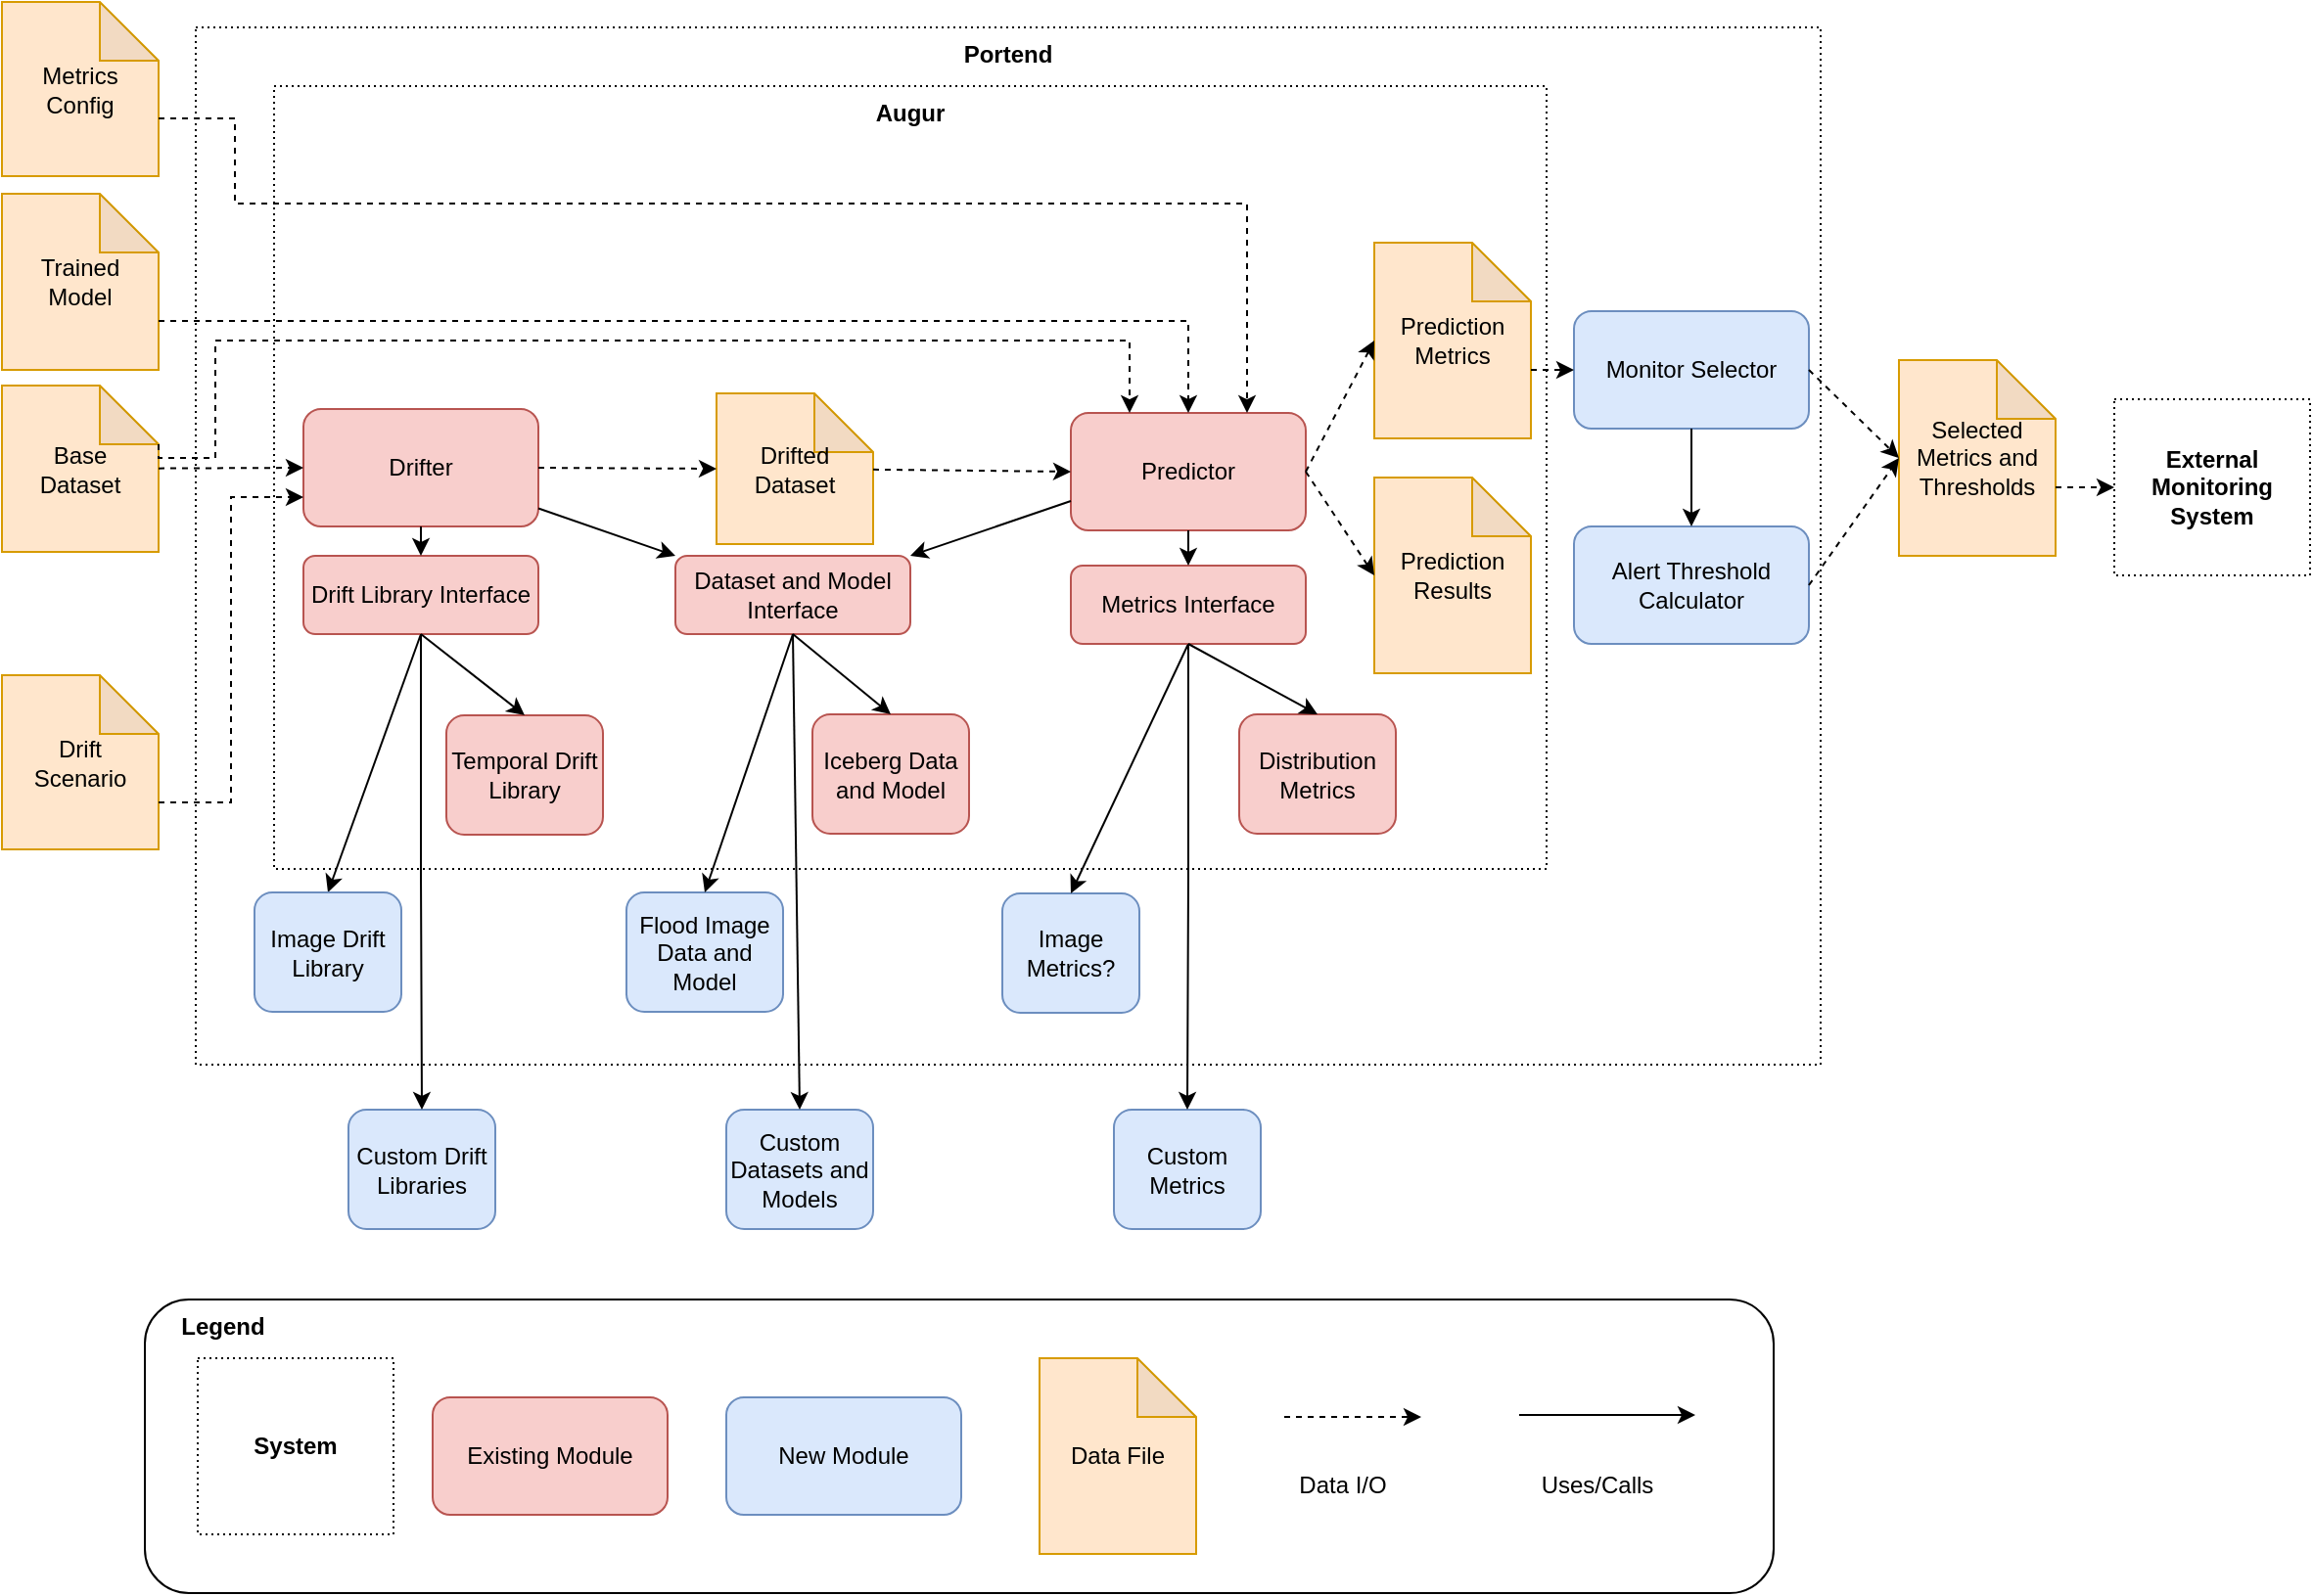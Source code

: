 <mxfile version="20.8.0" type="device"><diagram id="exm_KeWnJBLM7wuJUHdS" name="Page-1"><mxGraphModel dx="1713" dy="1069" grid="1" gridSize="10" guides="1" tooltips="1" connect="1" arrows="1" fold="1" page="1" pageScale="1" pageWidth="1100" pageHeight="850" math="0" shadow="0"><root><mxCell id="0"/><mxCell id="1" parent="0"/><mxCell id="MmDlnluTM8IaQvdg4vJ3-39" value="&lt;b&gt;&amp;nbsp; &amp;nbsp; &amp;nbsp;Legend&lt;/b&gt;" style="rounded=1;whiteSpace=wrap;html=1;align=left;verticalAlign=top;" parent="1" vertex="1"><mxGeometry x="134" y="670" width="832" height="150" as="geometry"/></mxCell><mxCell id="MmDlnluTM8IaQvdg4vJ3-23" value="&lt;b&gt;Portend&lt;/b&gt;" style="rounded=0;whiteSpace=wrap;html=1;align=center;verticalAlign=top;dashed=1;dashPattern=1 2;" parent="1" vertex="1"><mxGeometry x="160" y="20" width="830" height="530" as="geometry"/></mxCell><mxCell id="MmDlnluTM8IaQvdg4vJ3-14" value="&lt;b&gt;Augur&lt;/b&gt;" style="rounded=0;whiteSpace=wrap;html=1;align=center;verticalAlign=top;dashed=1;dashPattern=1 2;" parent="1" vertex="1"><mxGeometry x="200" y="50" width="650" height="400" as="geometry"/></mxCell><mxCell id="MmDlnluTM8IaQvdg4vJ3-1" value="Drifter" style="rounded=1;whiteSpace=wrap;html=1;fillColor=#f8cecc;strokeColor=#b85450;" parent="1" vertex="1"><mxGeometry x="215" y="215" width="120" height="60" as="geometry"/></mxCell><mxCell id="MmDlnluTM8IaQvdg4vJ3-2" value="Base &lt;br&gt;Dataset" style="shape=note;whiteSpace=wrap;html=1;backgroundOutline=1;darkOpacity=0.05;fillColor=#ffe6cc;strokeColor=#d79b00;" parent="1" vertex="1"><mxGeometry x="61" y="203" width="80" height="85" as="geometry"/></mxCell><mxCell id="MmDlnluTM8IaQvdg4vJ3-3" value="Drifted&lt;br&gt;Dataset" style="shape=note;whiteSpace=wrap;html=1;backgroundOutline=1;darkOpacity=0.05;fillColor=#ffe6cc;strokeColor=#d79b00;" parent="1" vertex="1"><mxGeometry x="426" y="207" width="80" height="77" as="geometry"/></mxCell><mxCell id="MmDlnluTM8IaQvdg4vJ3-4" value="Predictor" style="rounded=1;whiteSpace=wrap;html=1;fillColor=#f8cecc;strokeColor=#b85450;" parent="1" vertex="1"><mxGeometry x="607" y="217" width="120" height="60" as="geometry"/></mxCell><mxCell id="MmDlnluTM8IaQvdg4vJ3-5" value="Trained&lt;br&gt;Model" style="shape=note;whiteSpace=wrap;html=1;backgroundOutline=1;darkOpacity=0.05;fillColor=#ffe6cc;strokeColor=#d79b00;" parent="1" vertex="1"><mxGeometry x="61" y="105" width="80" height="90" as="geometry"/></mxCell><mxCell id="MmDlnluTM8IaQvdg4vJ3-6" value="" style="endArrow=classic;html=1;rounded=0;entryX=0;entryY=0.5;entryDx=0;entryDy=0;dashed=1;" parent="1" source="MmDlnluTM8IaQvdg4vJ3-2" target="MmDlnluTM8IaQvdg4vJ3-1" edge="1"><mxGeometry width="50" height="50" relative="1" as="geometry"><mxPoint x="180" y="310" as="sourcePoint"/><mxPoint x="320" y="450" as="targetPoint"/></mxGeometry></mxCell><mxCell id="MmDlnluTM8IaQvdg4vJ3-7" value="" style="endArrow=classic;html=1;rounded=0;entryX=0;entryY=0.5;entryDx=0;entryDy=0;exitX=1;exitY=0.5;exitDx=0;exitDy=0;entryPerimeter=0;dashed=1;" parent="1" source="MmDlnluTM8IaQvdg4vJ3-1" target="MmDlnluTM8IaQvdg4vJ3-3" edge="1"><mxGeometry width="50" height="50" relative="1" as="geometry"><mxPoint x="140" y="270" as="sourcePoint"/><mxPoint x="180" y="270" as="targetPoint"/></mxGeometry></mxCell><mxCell id="MmDlnluTM8IaQvdg4vJ3-8" value="" style="endArrow=classic;html=1;rounded=0;entryX=0;entryY=0.5;entryDx=0;entryDy=0;dashed=1;" parent="1" source="MmDlnluTM8IaQvdg4vJ3-3" target="MmDlnluTM8IaQvdg4vJ3-4" edge="1"><mxGeometry width="50" height="50" relative="1" as="geometry"><mxPoint x="537" y="247" as="sourcePoint"/><mxPoint x="280" y="280" as="targetPoint"/></mxGeometry></mxCell><mxCell id="MmDlnluTM8IaQvdg4vJ3-9" value="" style="endArrow=classic;html=1;rounded=0;entryX=0.5;entryY=0;entryDx=0;entryDy=0;exitX=0;exitY=0;exitDx=80;exitDy=65;exitPerimeter=0;dashed=1;edgeStyle=orthogonalEdgeStyle;" parent="1" source="MmDlnluTM8IaQvdg4vJ3-5" target="MmDlnluTM8IaQvdg4vJ3-4" edge="1"><mxGeometry width="50" height="50" relative="1" as="geometry"><mxPoint x="425" y="272" as="sourcePoint"/><mxPoint x="485" y="272" as="targetPoint"/></mxGeometry></mxCell><mxCell id="MmDlnluTM8IaQvdg4vJ3-10" value="Prediction&lt;br&gt;Metrics" style="shape=note;whiteSpace=wrap;html=1;backgroundOutline=1;darkOpacity=0.05;fillColor=#ffe6cc;strokeColor=#d79b00;" parent="1" vertex="1"><mxGeometry x="762" y="130" width="80" height="100" as="geometry"/></mxCell><mxCell id="MmDlnluTM8IaQvdg4vJ3-11" value="Prediction&lt;br&gt;Results" style="shape=note;whiteSpace=wrap;html=1;backgroundOutline=1;darkOpacity=0.05;fillColor=#ffe6cc;strokeColor=#d79b00;" parent="1" vertex="1"><mxGeometry x="762" y="250" width="80" height="100" as="geometry"/></mxCell><mxCell id="MmDlnluTM8IaQvdg4vJ3-12" value="" style="endArrow=classic;html=1;rounded=0;entryX=0;entryY=0.5;entryDx=0;entryDy=0;exitX=1;exitY=0.5;exitDx=0;exitDy=0;entryPerimeter=0;dashed=1;" parent="1" source="MmDlnluTM8IaQvdg4vJ3-4" target="MmDlnluTM8IaQvdg4vJ3-10" edge="1"><mxGeometry width="50" height="50" relative="1" as="geometry"><mxPoint x="542" y="257" as="sourcePoint"/><mxPoint x="597" y="257" as="targetPoint"/></mxGeometry></mxCell><mxCell id="MmDlnluTM8IaQvdg4vJ3-13" value="" style="endArrow=classic;html=1;rounded=0;entryX=0;entryY=0.5;entryDx=0;entryDy=0;entryPerimeter=0;exitX=1;exitY=0.5;exitDx=0;exitDy=0;dashed=1;" parent="1" source="MmDlnluTM8IaQvdg4vJ3-4" target="MmDlnluTM8IaQvdg4vJ3-11" edge="1"><mxGeometry width="50" height="50" relative="1" as="geometry"><mxPoint x="712" y="240" as="sourcePoint"/><mxPoint x="772" y="170" as="targetPoint"/></mxGeometry></mxCell><mxCell id="MmDlnluTM8IaQvdg4vJ3-16" value="" style="endArrow=classic;html=1;rounded=0;exitX=0.5;exitY=1;exitDx=0;exitDy=0;entryX=0.5;entryY=0;entryDx=0;entryDy=0;" parent="1" source="2GEd9ttBmeqGqV7IH1ND-4" target="uZnN0fV7LZ8tmYfWSN4I-1" edge="1"><mxGeometry width="50" height="50" relative="1" as="geometry"><mxPoint x="490" y="460" as="sourcePoint"/><mxPoint x="275" y="390" as="targetPoint"/></mxGeometry></mxCell><mxCell id="MmDlnluTM8IaQvdg4vJ3-17" value="Monitor Selector" style="rounded=1;whiteSpace=wrap;html=1;fillColor=#dae8fc;strokeColor=#6c8ebf;" parent="1" vertex="1"><mxGeometry x="864" y="165" width="120" height="60" as="geometry"/></mxCell><mxCell id="MmDlnluTM8IaQvdg4vJ3-18" value="Alert Threshold Calculator" style="rounded=1;whiteSpace=wrap;html=1;fillColor=#dae8fc;strokeColor=#6c8ebf;" parent="1" vertex="1"><mxGeometry x="864" y="275" width="120" height="60" as="geometry"/></mxCell><mxCell id="MmDlnluTM8IaQvdg4vJ3-19" value="" style="endArrow=classic;html=1;rounded=0;entryX=0;entryY=0.5;entryDx=0;entryDy=0;dashed=1;exitX=0;exitY=0;exitDx=80;exitDy=65;exitPerimeter=0;" parent="1" source="MmDlnluTM8IaQvdg4vJ3-10" target="MmDlnluTM8IaQvdg4vJ3-17" edge="1"><mxGeometry width="50" height="50" relative="1" as="geometry"><mxPoint x="627" y="257" as="sourcePoint"/><mxPoint x="682" y="310" as="targetPoint"/></mxGeometry></mxCell><mxCell id="MmDlnluTM8IaQvdg4vJ3-20" value="Selected&lt;br&gt;Metrics and Thresholds" style="shape=note;whiteSpace=wrap;html=1;backgroundOutline=1;darkOpacity=0.05;fillColor=#ffe6cc;strokeColor=#d79b00;" parent="1" vertex="1"><mxGeometry x="1030" y="190" width="80" height="100" as="geometry"/></mxCell><mxCell id="MmDlnluTM8IaQvdg4vJ3-21" value="" style="endArrow=classic;html=1;rounded=0;entryX=0;entryY=0.5;entryDx=0;entryDy=0;exitX=1;exitY=0.5;exitDx=0;exitDy=0;dashed=1;entryPerimeter=0;" parent="1" source="MmDlnluTM8IaQvdg4vJ3-17" target="MmDlnluTM8IaQvdg4vJ3-20" edge="1"><mxGeometry width="50" height="50" relative="1" as="geometry"><mxPoint x="798" y="325" as="sourcePoint"/><mxPoint x="860" y="325" as="targetPoint"/></mxGeometry></mxCell><mxCell id="MmDlnluTM8IaQvdg4vJ3-22" value="" style="endArrow=classic;html=1;rounded=0;entryX=0;entryY=0.5;entryDx=0;entryDy=0;dashed=1;exitX=1;exitY=0.5;exitDx=0;exitDy=0;entryPerimeter=0;" parent="1" source="MmDlnluTM8IaQvdg4vJ3-18" target="MmDlnluTM8IaQvdg4vJ3-20" edge="1"><mxGeometry width="50" height="50" relative="1" as="geometry"><mxPoint x="798" y="205" as="sourcePoint"/><mxPoint x="860" y="205" as="targetPoint"/></mxGeometry></mxCell><mxCell id="MmDlnluTM8IaQvdg4vJ3-25" value="Drift &lt;br&gt;Scenario" style="shape=note;whiteSpace=wrap;html=1;backgroundOutline=1;darkOpacity=0.05;fillColor=#ffe6cc;strokeColor=#d79b00;" parent="1" vertex="1"><mxGeometry x="61" y="351" width="80" height="89" as="geometry"/></mxCell><mxCell id="MmDlnluTM8IaQvdg4vJ3-26" value="" style="endArrow=classic;html=1;rounded=0;entryX=0;entryY=0.75;entryDx=0;entryDy=0;dashed=1;exitX=0;exitY=0;exitDx=80;exitDy=65;exitPerimeter=0;edgeStyle=orthogonalEdgeStyle;" parent="1" source="MmDlnluTM8IaQvdg4vJ3-25" target="MmDlnluTM8IaQvdg4vJ3-1" edge="1"><mxGeometry width="50" height="50" relative="1" as="geometry"><mxPoint x="198" y="255" as="sourcePoint"/><mxPoint x="215" y="420.5" as="targetPoint"/></mxGeometry></mxCell><mxCell id="MmDlnluTM8IaQvdg4vJ3-27" value="&lt;b&gt;External Monitoring System&lt;/b&gt;" style="rounded=0;whiteSpace=wrap;html=1;align=center;verticalAlign=middle;dashed=1;dashPattern=1 2;" parent="1" vertex="1"><mxGeometry x="1140" y="210" width="100" height="90" as="geometry"/></mxCell><mxCell id="MmDlnluTM8IaQvdg4vJ3-28" value="" style="endArrow=classic;html=1;rounded=0;entryX=0.5;entryY=0;entryDx=0;entryDy=0;exitX=0.5;exitY=1;exitDx=0;exitDy=0;" parent="1" source="MmDlnluTM8IaQvdg4vJ3-17" target="MmDlnluTM8IaQvdg4vJ3-18" edge="1"><mxGeometry width="50" height="50" relative="1" as="geometry"><mxPoint x="890" y="-100" as="sourcePoint"/><mxPoint x="940" y="-150" as="targetPoint"/></mxGeometry></mxCell><mxCell id="MmDlnluTM8IaQvdg4vJ3-29" value="" style="endArrow=classic;html=1;rounded=0;entryX=0;entryY=0.5;entryDx=0;entryDy=0;exitX=0;exitY=0;exitDx=80;exitDy=65;dashed=1;exitPerimeter=0;" parent="1" source="MmDlnluTM8IaQvdg4vJ3-20" target="MmDlnluTM8IaQvdg4vJ3-27" edge="1"><mxGeometry width="50" height="50" relative="1" as="geometry"><mxPoint x="914" y="205" as="sourcePoint"/><mxPoint x="960" y="250" as="targetPoint"/></mxGeometry></mxCell><mxCell id="MmDlnluTM8IaQvdg4vJ3-30" value="Existing Module" style="rounded=1;whiteSpace=wrap;html=1;fillColor=#f8cecc;strokeColor=#b85450;" parent="1" vertex="1"><mxGeometry x="281" y="720" width="120" height="60" as="geometry"/></mxCell><mxCell id="MmDlnluTM8IaQvdg4vJ3-31" value="New Module" style="rounded=1;whiteSpace=wrap;html=1;fillColor=#dae8fc;strokeColor=#6c8ebf;" parent="1" vertex="1"><mxGeometry x="431" y="720" width="120" height="60" as="geometry"/></mxCell><mxCell id="MmDlnluTM8IaQvdg4vJ3-32" value="Data File" style="shape=note;whiteSpace=wrap;html=1;backgroundOutline=1;darkOpacity=0.05;fillColor=#ffe6cc;strokeColor=#d79b00;" parent="1" vertex="1"><mxGeometry x="591" y="700" width="80" height="100" as="geometry"/></mxCell><mxCell id="MmDlnluTM8IaQvdg4vJ3-33" value="&lt;b&gt;System&lt;/b&gt;" style="rounded=0;whiteSpace=wrap;html=1;align=center;verticalAlign=middle;dashed=1;dashPattern=1 2;" parent="1" vertex="1"><mxGeometry x="161" y="700" width="100" height="90" as="geometry"/></mxCell><mxCell id="MmDlnluTM8IaQvdg4vJ3-34" value="" style="endArrow=classic;html=1;rounded=0;dashed=1;" parent="1" edge="1"><mxGeometry width="50" height="50" relative="1" as="geometry"><mxPoint x="716" y="730" as="sourcePoint"/><mxPoint x="786" y="730" as="targetPoint"/></mxGeometry></mxCell><mxCell id="MmDlnluTM8IaQvdg4vJ3-35" value="Data I/O" style="text;html=1;strokeColor=none;fillColor=none;align=center;verticalAlign=middle;whiteSpace=wrap;rounded=0;dashed=1;dashPattern=1 2;" parent="1" vertex="1"><mxGeometry x="716" y="750" width="60" height="30" as="geometry"/></mxCell><mxCell id="MmDlnluTM8IaQvdg4vJ3-36" value="" style="endArrow=classic;html=1;rounded=0;exitX=0.5;exitY=1;exitDx=0;exitDy=0;" parent="1" edge="1"><mxGeometry width="50" height="50" relative="1" as="geometry"><mxPoint x="836" y="729" as="sourcePoint"/><mxPoint x="926" y="729" as="targetPoint"/></mxGeometry></mxCell><mxCell id="MmDlnluTM8IaQvdg4vJ3-37" value="Uses/Calls" style="text;html=1;strokeColor=none;fillColor=none;align=center;verticalAlign=middle;whiteSpace=wrap;rounded=0;dashed=1;dashPattern=1 2;" parent="1" vertex="1"><mxGeometry x="846" y="750" width="60" height="30" as="geometry"/></mxCell><mxCell id="uZnN0fV7LZ8tmYfWSN4I-1" value="Image Drift Library" style="rounded=1;whiteSpace=wrap;html=1;fillColor=#dae8fc;strokeColor=#6c8ebf;" parent="1" vertex="1"><mxGeometry x="190" y="462" width="75" height="61" as="geometry"/></mxCell><mxCell id="uZnN0fV7LZ8tmYfWSN4I-2" value="Image Metrics?" style="rounded=1;whiteSpace=wrap;html=1;fillColor=#dae8fc;strokeColor=#6c8ebf;" parent="1" vertex="1"><mxGeometry x="572" y="462.5" width="70" height="61" as="geometry"/></mxCell><mxCell id="uZnN0fV7LZ8tmYfWSN4I-3" value="" style="endArrow=classic;html=1;rounded=0;entryX=0.5;entryY=0;entryDx=0;entryDy=0;exitX=0.5;exitY=1;exitDx=0;exitDy=0;" parent="1" source="2GEd9ttBmeqGqV7IH1ND-10" target="uZnN0fV7LZ8tmYfWSN4I-2" edge="1"><mxGeometry width="50" height="50" relative="1" as="geometry"><mxPoint x="667" y="330" as="sourcePoint"/><mxPoint x="417" y="400" as="targetPoint"/></mxGeometry></mxCell><mxCell id="2GEd9ttBmeqGqV7IH1ND-2" value="Temporal Drift Library" style="rounded=1;whiteSpace=wrap;html=1;fillColor=#f8cecc;strokeColor=#b85450;" vertex="1" parent="1"><mxGeometry x="288" y="371.5" width="80" height="61" as="geometry"/></mxCell><mxCell id="2GEd9ttBmeqGqV7IH1ND-4" value="Drift Library Interface" style="rounded=1;whiteSpace=wrap;html=1;fillColor=#f8cecc;strokeColor=#b85450;" vertex="1" parent="1"><mxGeometry x="215" y="290" width="120" height="40" as="geometry"/></mxCell><mxCell id="2GEd9ttBmeqGqV7IH1ND-5" value="" style="endArrow=classic;html=1;rounded=0;exitX=0.5;exitY=1;exitDx=0;exitDy=0;entryX=0.5;entryY=0;entryDx=0;entryDy=0;" edge="1" parent="1" source="2GEd9ttBmeqGqV7IH1ND-4" target="2GEd9ttBmeqGqV7IH1ND-2"><mxGeometry width="50" height="50" relative="1" as="geometry"><mxPoint x="285" y="360" as="sourcePoint"/><mxPoint x="242.5" y="400" as="targetPoint"/></mxGeometry></mxCell><mxCell id="2GEd9ttBmeqGqV7IH1ND-6" value="" style="endArrow=classic;html=1;rounded=0;exitX=0.5;exitY=1;exitDx=0;exitDy=0;entryX=0.5;entryY=0;entryDx=0;entryDy=0;" edge="1" parent="1" source="MmDlnluTM8IaQvdg4vJ3-1" target="2GEd9ttBmeqGqV7IH1ND-4"><mxGeometry width="50" height="50" relative="1" as="geometry"><mxPoint x="285" y="360" as="sourcePoint"/><mxPoint x="346" y="400.5" as="targetPoint"/></mxGeometry></mxCell><mxCell id="2GEd9ttBmeqGqV7IH1ND-7" value="Custom Drift Libraries" style="rounded=1;whiteSpace=wrap;html=1;fillColor=#dae8fc;strokeColor=#6c8ebf;" vertex="1" parent="1"><mxGeometry x="238" y="573" width="75" height="61" as="geometry"/></mxCell><mxCell id="2GEd9ttBmeqGqV7IH1ND-8" value="" style="endArrow=classic;html=1;rounded=0;exitX=0.5;exitY=1;exitDx=0;exitDy=0;entryX=0.5;entryY=0;entryDx=0;entryDy=0;edgeStyle=orthogonalEdgeStyle;" edge="1" parent="1" source="2GEd9ttBmeqGqV7IH1ND-4" target="2GEd9ttBmeqGqV7IH1ND-7"><mxGeometry width="50" height="50" relative="1" as="geometry"><mxPoint x="545" y="287" as="sourcePoint"/><mxPoint x="545" y="400" as="targetPoint"/></mxGeometry></mxCell><mxCell id="2GEd9ttBmeqGqV7IH1ND-10" value="Metrics Interface" style="rounded=1;whiteSpace=wrap;html=1;fillColor=#f8cecc;strokeColor=#b85450;" vertex="1" parent="1"><mxGeometry x="607" y="295" width="120" height="40" as="geometry"/></mxCell><mxCell id="2GEd9ttBmeqGqV7IH1ND-11" value="" style="endArrow=classic;html=1;rounded=0;exitX=0.5;exitY=1;exitDx=0;exitDy=0;entryX=0.5;entryY=0;entryDx=0;entryDy=0;" edge="1" parent="1" source="MmDlnluTM8IaQvdg4vJ3-4" target="2GEd9ttBmeqGqV7IH1ND-10"><mxGeometry width="50" height="50" relative="1" as="geometry"><mxPoint x="677" y="340" as="sourcePoint"/><mxPoint x="667" y="300" as="targetPoint"/></mxGeometry></mxCell><mxCell id="2GEd9ttBmeqGqV7IH1ND-12" value="Distribution Metrics" style="rounded=1;whiteSpace=wrap;html=1;fillColor=#f8cecc;strokeColor=#b85450;" vertex="1" parent="1"><mxGeometry x="693" y="371" width="80" height="61" as="geometry"/></mxCell><mxCell id="2GEd9ttBmeqGqV7IH1ND-13" value="Custom Metrics" style="rounded=1;whiteSpace=wrap;html=1;fillColor=#dae8fc;strokeColor=#6c8ebf;" vertex="1" parent="1"><mxGeometry x="629" y="573" width="75" height="61" as="geometry"/></mxCell><mxCell id="2GEd9ttBmeqGqV7IH1ND-14" value="" style="endArrow=classic;html=1;rounded=0;exitX=0.5;exitY=1;exitDx=0;exitDy=0;entryX=0.5;entryY=0;entryDx=0;entryDy=0;edgeStyle=orthogonalEdgeStyle;" edge="1" parent="1" source="2GEd9ttBmeqGqV7IH1ND-10" target="2GEd9ttBmeqGqV7IH1ND-13"><mxGeometry width="50" height="50" relative="1" as="geometry"><mxPoint x="417" y="340" as="sourcePoint"/><mxPoint x="667.5" y="492" as="targetPoint"/></mxGeometry></mxCell><mxCell id="2GEd9ttBmeqGqV7IH1ND-15" value="" style="endArrow=classic;html=1;rounded=0;entryX=0.5;entryY=0;entryDx=0;entryDy=0;exitX=0.5;exitY=1;exitDx=0;exitDy=0;" edge="1" parent="1" source="2GEd9ttBmeqGqV7IH1ND-10" target="2GEd9ttBmeqGqV7IH1ND-12"><mxGeometry width="50" height="50" relative="1" as="geometry"><mxPoint x="677" y="340" as="sourcePoint"/><mxPoint x="647" y="400.5" as="targetPoint"/></mxGeometry></mxCell><mxCell id="2GEd9ttBmeqGqV7IH1ND-16" value="" style="endArrow=classic;html=1;rounded=0;entryX=0.25;entryY=0;entryDx=0;entryDy=0;dashed=1;exitX=0;exitY=0;exitDx=80;exitDy=30;exitPerimeter=0;edgeStyle=orthogonalEdgeStyle;" edge="1" parent="1" source="MmDlnluTM8IaQvdg4vJ3-2" target="MmDlnluTM8IaQvdg4vJ3-4"><mxGeometry width="50" height="50" relative="1" as="geometry"><mxPoint x="151" y="255" as="sourcePoint"/><mxPoint x="225" y="255" as="targetPoint"/><Array as="points"><mxPoint x="141" y="240"/><mxPoint x="170" y="240"/><mxPoint x="170" y="180"/><mxPoint x="637" y="180"/></Array></mxGeometry></mxCell><mxCell id="2GEd9ttBmeqGqV7IH1ND-17" value="Metrics &lt;br&gt;Config" style="shape=note;whiteSpace=wrap;html=1;backgroundOutline=1;darkOpacity=0.05;fillColor=#ffe6cc;strokeColor=#d79b00;" vertex="1" parent="1"><mxGeometry x="61" y="7" width="80" height="89" as="geometry"/></mxCell><mxCell id="2GEd9ttBmeqGqV7IH1ND-18" value="" style="endArrow=classic;html=1;rounded=0;exitX=0;exitY=0;exitDx=80;exitDy=59.5;exitPerimeter=0;dashed=1;edgeStyle=orthogonalEdgeStyle;entryX=0.75;entryY=0;entryDx=0;entryDy=0;" edge="1" parent="1" source="2GEd9ttBmeqGqV7IH1ND-17" target="MmDlnluTM8IaQvdg4vJ3-4"><mxGeometry width="50" height="50" relative="1" as="geometry"><mxPoint x="151" y="180" as="sourcePoint"/><mxPoint x="545" y="227" as="targetPoint"/><Array as="points"><mxPoint x="180" y="66"/><mxPoint x="180" y="110"/><mxPoint x="697" y="110"/></Array></mxGeometry></mxCell><mxCell id="2GEd9ttBmeqGqV7IH1ND-19" value="Dataset and Model Interface" style="rounded=1;whiteSpace=wrap;html=1;fillColor=#f8cecc;strokeColor=#b85450;" vertex="1" parent="1"><mxGeometry x="405" y="290" width="120" height="40" as="geometry"/></mxCell><mxCell id="2GEd9ttBmeqGqV7IH1ND-20" value="" style="endArrow=classic;html=1;rounded=0;entryX=0;entryY=0;entryDx=0;entryDy=0;" edge="1" parent="1" source="MmDlnluTM8IaQvdg4vJ3-1" target="2GEd9ttBmeqGqV7IH1ND-19"><mxGeometry width="50" height="50" relative="1" as="geometry"><mxPoint x="285" y="340.0" as="sourcePoint"/><mxPoint x="390" y="300" as="targetPoint"/></mxGeometry></mxCell><mxCell id="2GEd9ttBmeqGqV7IH1ND-21" value="" style="endArrow=classic;html=1;rounded=0;exitX=0;exitY=0.75;exitDx=0;exitDy=0;entryX=1;entryY=0;entryDx=0;entryDy=0;" edge="1" parent="1" source="MmDlnluTM8IaQvdg4vJ3-4" target="2GEd9ttBmeqGqV7IH1ND-19"><mxGeometry width="50" height="50" relative="1" as="geometry"><mxPoint x="590" y="270" as="sourcePoint"/><mxPoint x="524" y="290.952" as="targetPoint"/></mxGeometry></mxCell><mxCell id="2GEd9ttBmeqGqV7IH1ND-22" value="Flood Image Data and Model" style="rounded=1;whiteSpace=wrap;html=1;fillColor=#dae8fc;strokeColor=#6c8ebf;" vertex="1" parent="1"><mxGeometry x="380" y="462" width="80" height="61" as="geometry"/></mxCell><mxCell id="2GEd9ttBmeqGqV7IH1ND-23" value="Iceberg Data and Model" style="rounded=1;whiteSpace=wrap;html=1;fillColor=#f8cecc;strokeColor=#b85450;" vertex="1" parent="1"><mxGeometry x="475" y="371" width="80" height="61" as="geometry"/></mxCell><mxCell id="2GEd9ttBmeqGqV7IH1ND-24" value="" style="endArrow=classic;html=1;rounded=0;exitX=0.5;exitY=1;exitDx=0;exitDy=0;entryX=0.5;entryY=0;entryDx=0;entryDy=0;" edge="1" parent="1" source="2GEd9ttBmeqGqV7IH1ND-19" target="2GEd9ttBmeqGqV7IH1ND-22"><mxGeometry width="50" height="50" relative="1" as="geometry"><mxPoint x="285" y="340.0" as="sourcePoint"/><mxPoint x="342" y="400.5" as="targetPoint"/></mxGeometry></mxCell><mxCell id="2GEd9ttBmeqGqV7IH1ND-25" value="" style="endArrow=classic;html=1;rounded=0;exitX=0.5;exitY=1;exitDx=0;exitDy=0;entryX=0.5;entryY=0;entryDx=0;entryDy=0;" edge="1" parent="1" source="2GEd9ttBmeqGqV7IH1ND-19" target="2GEd9ttBmeqGqV7IH1ND-23"><mxGeometry width="50" height="50" relative="1" as="geometry"><mxPoint x="475.0" y="340.0" as="sourcePoint"/><mxPoint x="440.0" y="400" as="targetPoint"/></mxGeometry></mxCell><mxCell id="2GEd9ttBmeqGqV7IH1ND-26" value="Custom Datasets and Models" style="rounded=1;whiteSpace=wrap;html=1;fillColor=#dae8fc;strokeColor=#6c8ebf;" vertex="1" parent="1"><mxGeometry x="431" y="573" width="75" height="61" as="geometry"/></mxCell><mxCell id="2GEd9ttBmeqGqV7IH1ND-28" value="" style="endArrow=classic;html=1;rounded=0;exitX=0.5;exitY=1;exitDx=0;exitDy=0;entryX=0.5;entryY=0;entryDx=0;entryDy=0;" edge="1" parent="1" source="2GEd9ttBmeqGqV7IH1ND-19" target="2GEd9ttBmeqGqV7IH1ND-26"><mxGeometry width="50" height="50" relative="1" as="geometry"><mxPoint x="475.0" y="340.0" as="sourcePoint"/><mxPoint x="440.0" y="400" as="targetPoint"/></mxGeometry></mxCell></root></mxGraphModel></diagram></mxfile>